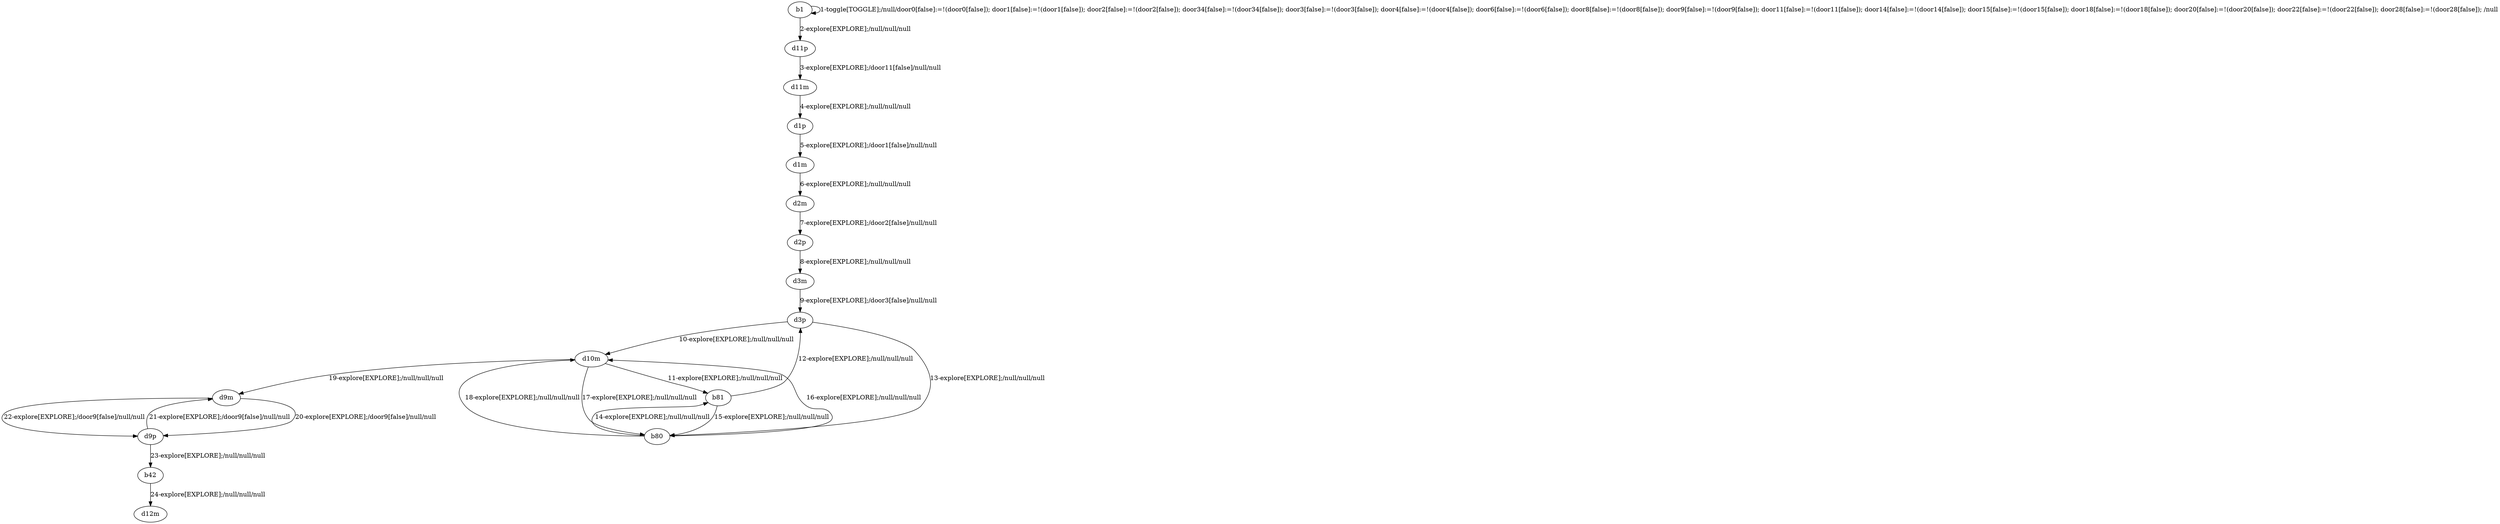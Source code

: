 # Total number of goals covered by this test: 1
# b80 --> b81

digraph g {
"b1" -> "b1" [label = "1-toggle[TOGGLE];/null/door0[false]:=!(door0[false]); door1[false]:=!(door1[false]); door2[false]:=!(door2[false]); door34[false]:=!(door34[false]); door3[false]:=!(door3[false]); door4[false]:=!(door4[false]); door6[false]:=!(door6[false]); door8[false]:=!(door8[false]); door9[false]:=!(door9[false]); door11[false]:=!(door11[false]); door14[false]:=!(door14[false]); door15[false]:=!(door15[false]); door18[false]:=!(door18[false]); door20[false]:=!(door20[false]); door22[false]:=!(door22[false]); door28[false]:=!(door28[false]); /null"];
"b1" -> "d11p" [label = "2-explore[EXPLORE];/null/null/null"];
"d11p" -> "d11m" [label = "3-explore[EXPLORE];/door11[false]/null/null"];
"d11m" -> "d1p" [label = "4-explore[EXPLORE];/null/null/null"];
"d1p" -> "d1m" [label = "5-explore[EXPLORE];/door1[false]/null/null"];
"d1m" -> "d2m" [label = "6-explore[EXPLORE];/null/null/null"];
"d2m" -> "d2p" [label = "7-explore[EXPLORE];/door2[false]/null/null"];
"d2p" -> "d3m" [label = "8-explore[EXPLORE];/null/null/null"];
"d3m" -> "d3p" [label = "9-explore[EXPLORE];/door3[false]/null/null"];
"d3p" -> "d10m" [label = "10-explore[EXPLORE];/null/null/null"];
"d10m" -> "b81" [label = "11-explore[EXPLORE];/null/null/null"];
"b81" -> "d3p" [label = "12-explore[EXPLORE];/null/null/null"];
"d3p" -> "b80" [label = "13-explore[EXPLORE];/null/null/null"];
"b80" -> "b81" [label = "14-explore[EXPLORE];/null/null/null"];
"b81" -> "b80" [label = "15-explore[EXPLORE];/null/null/null"];
"b80" -> "d10m" [label = "16-explore[EXPLORE];/null/null/null"];
"d10m" -> "b80" [label = "17-explore[EXPLORE];/null/null/null"];
"b80" -> "d10m" [label = "18-explore[EXPLORE];/null/null/null"];
"d10m" -> "d9m" [label = "19-explore[EXPLORE];/null/null/null"];
"d9m" -> "d9p" [label = "20-explore[EXPLORE];/door9[false]/null/null"];
"d9p" -> "d9m" [label = "21-explore[EXPLORE];/door9[false]/null/null"];
"d9m" -> "d9p" [label = "22-explore[EXPLORE];/door9[false]/null/null"];
"d9p" -> "b42" [label = "23-explore[EXPLORE];/null/null/null"];
"b42" -> "d12m" [label = "24-explore[EXPLORE];/null/null/null"];
}